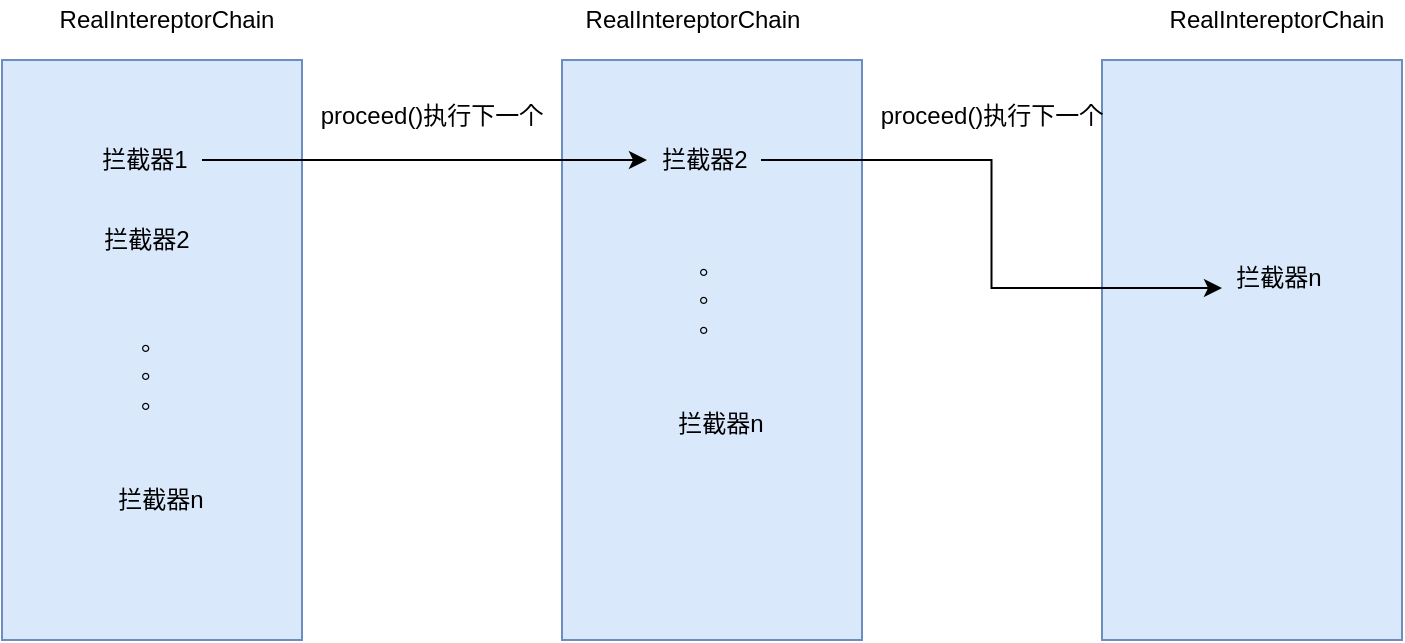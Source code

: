 <mxfile version="10.7.7" type="device"><diagram id="VVjdTUfaQgEm_pJPzJI0" name="Page-1"><mxGraphModel dx="1394" dy="894" grid="1" gridSize="10" guides="1" tooltips="1" connect="1" arrows="1" fold="1" page="1" pageScale="1" pageWidth="827" pageHeight="1169" math="0" shadow="0"><root><mxCell id="0"/><mxCell id="1" parent="0"/><mxCell id="b_AneWeAKEhY_JuSZ-dZ-1" value="" style="whiteSpace=wrap;html=1;fillColor=#dae8fc;strokeColor=#6c8ebf;" vertex="1" parent="1"><mxGeometry x="20" y="210" width="150" height="290" as="geometry"/></mxCell><mxCell id="b_AneWeAKEhY_JuSZ-dZ-2" value="" style="whiteSpace=wrap;html=1;fillColor=#dae8fc;strokeColor=#6c8ebf;" vertex="1" parent="1"><mxGeometry x="300" y="210" width="150" height="290" as="geometry"/></mxCell><mxCell id="b_AneWeAKEhY_JuSZ-dZ-3" value="" style="whiteSpace=wrap;html=1;fillColor=#dae8fc;strokeColor=#6c8ebf;" vertex="1" parent="1"><mxGeometry x="570" y="210" width="150" height="290" as="geometry"/></mxCell><mxCell id="b_AneWeAKEhY_JuSZ-dZ-4" value="RealIntereptorChain" style="text;html=1;strokeColor=none;fillColor=none;align=center;verticalAlign=middle;whiteSpace=wrap;rounded=0;" vertex="1" parent="1"><mxGeometry x="55" y="180" width="95" height="20" as="geometry"/></mxCell><mxCell id="b_AneWeAKEhY_JuSZ-dZ-5" value="RealIntereptorChain" style="text;html=1;strokeColor=none;fillColor=none;align=center;verticalAlign=middle;whiteSpace=wrap;rounded=0;" vertex="1" parent="1"><mxGeometry x="318" y="180" width="95" height="20" as="geometry"/></mxCell><mxCell id="b_AneWeAKEhY_JuSZ-dZ-6" value="RealIntereptorChain" style="text;html=1;strokeColor=none;fillColor=none;align=center;verticalAlign=middle;whiteSpace=wrap;rounded=0;" vertex="1" parent="1"><mxGeometry x="610" y="180" width="95" height="20" as="geometry"/></mxCell><mxCell id="b_AneWeAKEhY_JuSZ-dZ-20" style="edgeStyle=orthogonalEdgeStyle;rounded=0;orthogonalLoop=1;jettySize=auto;html=1;" edge="1" parent="1" source="b_AneWeAKEhY_JuSZ-dZ-7" target="b_AneWeAKEhY_JuSZ-dZ-12"><mxGeometry relative="1" as="geometry"/></mxCell><mxCell id="b_AneWeAKEhY_JuSZ-dZ-7" value="拦截器1" style="text;html=1;strokeColor=none;fillColor=none;align=center;verticalAlign=middle;whiteSpace=wrap;rounded=0;" vertex="1" parent="1"><mxGeometry x="63" y="250" width="57" height="20" as="geometry"/></mxCell><mxCell id="b_AneWeAKEhY_JuSZ-dZ-8" value="拦截器2" style="text;html=1;strokeColor=none;fillColor=none;align=center;verticalAlign=middle;whiteSpace=wrap;rounded=0;" vertex="1" parent="1"><mxGeometry x="63.5" y="290" width="57" height="20" as="geometry"/></mxCell><mxCell id="b_AneWeAKEhY_JuSZ-dZ-9" value="拦截器n" style="text;html=1;strokeColor=none;fillColor=none;align=center;verticalAlign=middle;whiteSpace=wrap;rounded=0;" vertex="1" parent="1"><mxGeometry x="71" y="420" width="57" height="20" as="geometry"/></mxCell><mxCell id="b_AneWeAKEhY_JuSZ-dZ-10" value="&lt;div style=&quot;text-align: right&quot;&gt;。&lt;/div&gt;&lt;div style=&quot;text-align: right&quot;&gt;。&lt;/div&gt;&lt;div style=&quot;text-align: right&quot;&gt;。&lt;/div&gt;" style="text;html=1;strokeColor=none;fillColor=none;align=center;verticalAlign=middle;whiteSpace=wrap;rounded=0;" vertex="1" parent="1"><mxGeometry x="87.5" y="347.5" width="15" height="35" as="geometry"/></mxCell><mxCell id="b_AneWeAKEhY_JuSZ-dZ-24" style="edgeStyle=orthogonalEdgeStyle;rounded=0;orthogonalLoop=1;jettySize=auto;html=1;entryX=0;entryY=0.75;entryDx=0;entryDy=0;" edge="1" parent="1" source="b_AneWeAKEhY_JuSZ-dZ-12" target="b_AneWeAKEhY_JuSZ-dZ-18"><mxGeometry relative="1" as="geometry"/></mxCell><mxCell id="b_AneWeAKEhY_JuSZ-dZ-12" value="拦截器2" style="text;html=1;strokeColor=none;fillColor=none;align=center;verticalAlign=middle;whiteSpace=wrap;rounded=0;" vertex="1" parent="1"><mxGeometry x="342.5" y="250" width="57" height="20" as="geometry"/></mxCell><mxCell id="b_AneWeAKEhY_JuSZ-dZ-14" value="拦截器n" style="text;html=1;strokeColor=none;fillColor=none;align=center;verticalAlign=middle;whiteSpace=wrap;rounded=0;" vertex="1" parent="1"><mxGeometry x="350.5" y="381.5" width="57" height="20" as="geometry"/></mxCell><mxCell id="b_AneWeAKEhY_JuSZ-dZ-15" value="&lt;div style=&quot;text-align: right&quot;&gt;。&lt;/div&gt;&lt;div style=&quot;text-align: right&quot;&gt;。&lt;/div&gt;&lt;div style=&quot;text-align: right&quot;&gt;。&lt;/div&gt;" style="text;html=1;strokeColor=none;fillColor=none;align=center;verticalAlign=middle;whiteSpace=wrap;rounded=0;" vertex="1" parent="1"><mxGeometry x="367" y="309" width="15" height="35" as="geometry"/></mxCell><mxCell id="b_AneWeAKEhY_JuSZ-dZ-18" value="拦截器n" style="text;html=1;strokeColor=none;fillColor=none;align=center;verticalAlign=middle;whiteSpace=wrap;rounded=0;" vertex="1" parent="1"><mxGeometry x="630" y="309" width="57" height="20" as="geometry"/></mxCell><mxCell id="b_AneWeAKEhY_JuSZ-dZ-21" value="&lt;span&gt;proceed&lt;/span&gt;()执行下一个" style="text;html=1;strokeColor=none;fillColor=none;align=center;verticalAlign=middle;whiteSpace=wrap;rounded=0;" vertex="1" parent="1"><mxGeometry x="176" y="228" width="118" height="20" as="geometry"/></mxCell><mxCell id="b_AneWeAKEhY_JuSZ-dZ-23" value="&lt;span&gt;proceed&lt;/span&gt;()执行下一个" style="text;html=1;strokeColor=none;fillColor=none;align=center;verticalAlign=middle;whiteSpace=wrap;rounded=0;" vertex="1" parent="1"><mxGeometry x="456" y="228" width="118" height="20" as="geometry"/></mxCell></root></mxGraphModel></diagram></mxfile>